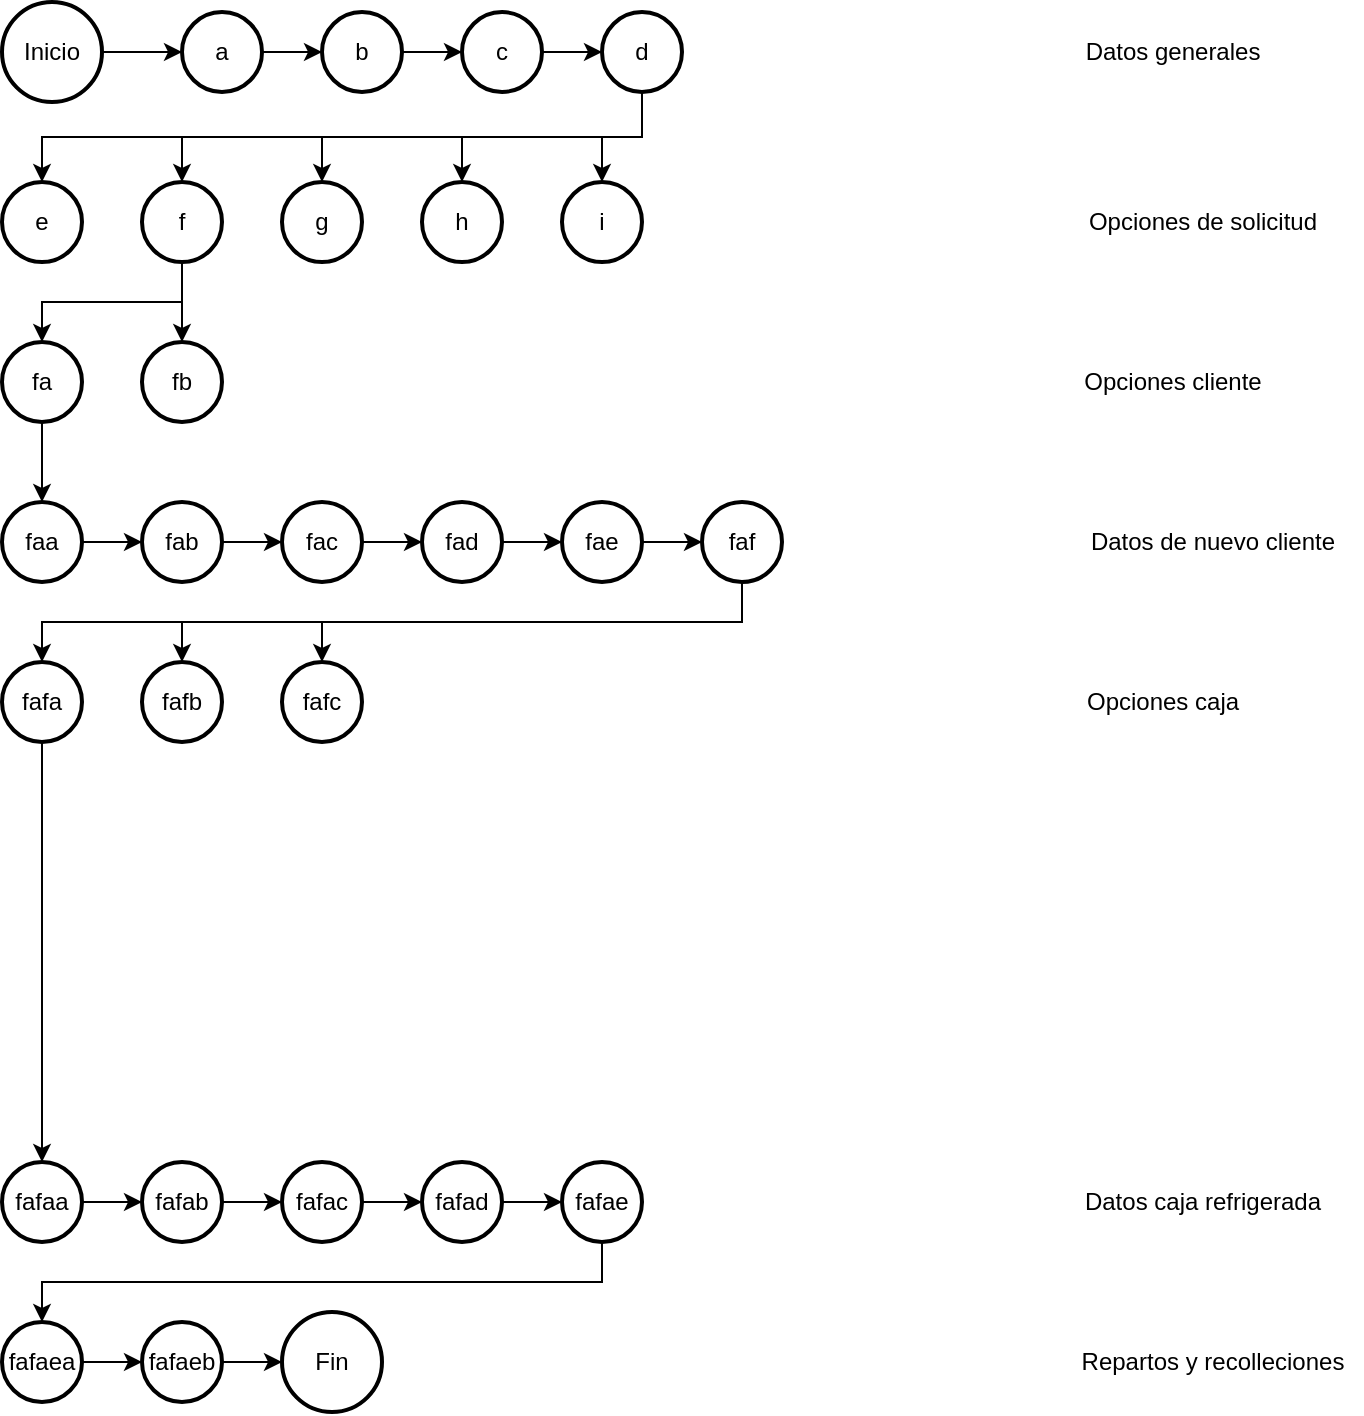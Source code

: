 <mxfile version="24.0.2" type="github">
  <diagram id="C5RBs43oDa-KdzZeNtuy" name="Page-1">
    <mxGraphModel dx="954" dy="600" grid="1" gridSize="10" guides="1" tooltips="1" connect="1" arrows="1" fold="1" page="1" pageScale="1" pageWidth="827" pageHeight="1169" math="0" shadow="0">
      <root>
        <mxCell id="WIyWlLk6GJQsqaUBKTNV-0" />
        <mxCell id="WIyWlLk6GJQsqaUBKTNV-1" parent="WIyWlLk6GJQsqaUBKTNV-0" />
        <mxCell id="kJbfXXknzUnMRFL8Soi2-0" value="Inicio" style="strokeWidth=2;html=1;shape=mxgraph.flowchart.start_2;whiteSpace=wrap;" vertex="1" parent="WIyWlLk6GJQsqaUBKTNV-1">
          <mxGeometry x="30" y="30" width="50" height="50" as="geometry" />
        </mxCell>
        <mxCell id="kJbfXXknzUnMRFL8Soi2-1" value="a" style="strokeWidth=2;html=1;shape=mxgraph.flowchart.start_2;whiteSpace=wrap;" vertex="1" parent="WIyWlLk6GJQsqaUBKTNV-1">
          <mxGeometry x="120" y="35" width="40" height="40" as="geometry" />
        </mxCell>
        <mxCell id="kJbfXXknzUnMRFL8Soi2-2" value="b" style="strokeWidth=2;html=1;shape=mxgraph.flowchart.start_2;whiteSpace=wrap;" vertex="1" parent="WIyWlLk6GJQsqaUBKTNV-1">
          <mxGeometry x="190" y="35" width="40" height="40" as="geometry" />
        </mxCell>
        <mxCell id="kJbfXXknzUnMRFL8Soi2-3" value="c" style="strokeWidth=2;html=1;shape=mxgraph.flowchart.start_2;whiteSpace=wrap;" vertex="1" parent="WIyWlLk6GJQsqaUBKTNV-1">
          <mxGeometry x="260" y="35" width="40" height="40" as="geometry" />
        </mxCell>
        <mxCell id="kJbfXXknzUnMRFL8Soi2-4" value="d" style="strokeWidth=2;html=1;shape=mxgraph.flowchart.start_2;whiteSpace=wrap;" vertex="1" parent="WIyWlLk6GJQsqaUBKTNV-1">
          <mxGeometry x="330" y="35" width="40" height="40" as="geometry" />
        </mxCell>
        <mxCell id="kJbfXXknzUnMRFL8Soi2-5" style="edgeStyle=orthogonalEdgeStyle;rounded=0;orthogonalLoop=1;jettySize=auto;html=1;exitX=1;exitY=0.5;exitDx=0;exitDy=0;exitPerimeter=0;entryX=0;entryY=0.5;entryDx=0;entryDy=0;entryPerimeter=0;" edge="1" parent="WIyWlLk6GJQsqaUBKTNV-1" source="kJbfXXknzUnMRFL8Soi2-0" target="kJbfXXknzUnMRFL8Soi2-1">
          <mxGeometry relative="1" as="geometry" />
        </mxCell>
        <mxCell id="kJbfXXknzUnMRFL8Soi2-6" style="edgeStyle=orthogonalEdgeStyle;rounded=0;orthogonalLoop=1;jettySize=auto;html=1;exitX=1;exitY=0.5;exitDx=0;exitDy=0;exitPerimeter=0;entryX=0;entryY=0.5;entryDx=0;entryDy=0;entryPerimeter=0;" edge="1" parent="WIyWlLk6GJQsqaUBKTNV-1" source="kJbfXXknzUnMRFL8Soi2-1" target="kJbfXXknzUnMRFL8Soi2-2">
          <mxGeometry relative="1" as="geometry" />
        </mxCell>
        <mxCell id="kJbfXXknzUnMRFL8Soi2-7" style="edgeStyle=orthogonalEdgeStyle;rounded=0;orthogonalLoop=1;jettySize=auto;html=1;exitX=1;exitY=0.5;exitDx=0;exitDy=0;exitPerimeter=0;entryX=0;entryY=0.5;entryDx=0;entryDy=0;entryPerimeter=0;" edge="1" parent="WIyWlLk6GJQsqaUBKTNV-1" source="kJbfXXknzUnMRFL8Soi2-2" target="kJbfXXknzUnMRFL8Soi2-3">
          <mxGeometry relative="1" as="geometry" />
        </mxCell>
        <mxCell id="kJbfXXknzUnMRFL8Soi2-8" style="edgeStyle=orthogonalEdgeStyle;rounded=0;orthogonalLoop=1;jettySize=auto;html=1;exitX=1;exitY=0.5;exitDx=0;exitDy=0;exitPerimeter=0;entryX=0;entryY=0.5;entryDx=0;entryDy=0;entryPerimeter=0;" edge="1" parent="WIyWlLk6GJQsqaUBKTNV-1" source="kJbfXXknzUnMRFL8Soi2-3" target="kJbfXXknzUnMRFL8Soi2-4">
          <mxGeometry relative="1" as="geometry" />
        </mxCell>
        <mxCell id="kJbfXXknzUnMRFL8Soi2-9" value="e" style="strokeWidth=2;html=1;shape=mxgraph.flowchart.start_2;whiteSpace=wrap;" vertex="1" parent="WIyWlLk6GJQsqaUBKTNV-1">
          <mxGeometry x="30" y="120" width="40" height="40" as="geometry" />
        </mxCell>
        <mxCell id="kJbfXXknzUnMRFL8Soi2-10" value="f" style="strokeWidth=2;html=1;shape=mxgraph.flowchart.start_2;whiteSpace=wrap;" vertex="1" parent="WIyWlLk6GJQsqaUBKTNV-1">
          <mxGeometry x="100" y="120" width="40" height="40" as="geometry" />
        </mxCell>
        <mxCell id="kJbfXXknzUnMRFL8Soi2-11" value="g" style="strokeWidth=2;html=1;shape=mxgraph.flowchart.start_2;whiteSpace=wrap;" vertex="1" parent="WIyWlLk6GJQsqaUBKTNV-1">
          <mxGeometry x="170" y="120" width="40" height="40" as="geometry" />
        </mxCell>
        <mxCell id="kJbfXXknzUnMRFL8Soi2-12" value="h" style="strokeWidth=2;html=1;shape=mxgraph.flowchart.start_2;whiteSpace=wrap;" vertex="1" parent="WIyWlLk6GJQsqaUBKTNV-1">
          <mxGeometry x="240" y="120" width="40" height="40" as="geometry" />
        </mxCell>
        <mxCell id="kJbfXXknzUnMRFL8Soi2-13" value="i" style="strokeWidth=2;html=1;shape=mxgraph.flowchart.start_2;whiteSpace=wrap;" vertex="1" parent="WIyWlLk6GJQsqaUBKTNV-1">
          <mxGeometry x="310" y="120" width="40" height="40" as="geometry" />
        </mxCell>
        <mxCell id="kJbfXXknzUnMRFL8Soi2-14" style="edgeStyle=orthogonalEdgeStyle;rounded=0;orthogonalLoop=1;jettySize=auto;html=1;exitX=0.5;exitY=1;exitDx=0;exitDy=0;exitPerimeter=0;entryX=0.5;entryY=0;entryDx=0;entryDy=0;entryPerimeter=0;" edge="1" parent="WIyWlLk6GJQsqaUBKTNV-1" source="kJbfXXknzUnMRFL8Soi2-4" target="kJbfXXknzUnMRFL8Soi2-9">
          <mxGeometry relative="1" as="geometry" />
        </mxCell>
        <mxCell id="kJbfXXknzUnMRFL8Soi2-15" style="edgeStyle=orthogonalEdgeStyle;rounded=0;orthogonalLoop=1;jettySize=auto;html=1;exitX=0.5;exitY=1;exitDx=0;exitDy=0;exitPerimeter=0;entryX=0.5;entryY=0;entryDx=0;entryDy=0;entryPerimeter=0;" edge="1" parent="WIyWlLk6GJQsqaUBKTNV-1" source="kJbfXXknzUnMRFL8Soi2-4" target="kJbfXXknzUnMRFL8Soi2-10">
          <mxGeometry relative="1" as="geometry" />
        </mxCell>
        <mxCell id="kJbfXXknzUnMRFL8Soi2-16" style="edgeStyle=orthogonalEdgeStyle;rounded=0;orthogonalLoop=1;jettySize=auto;html=1;exitX=0.5;exitY=1;exitDx=0;exitDy=0;exitPerimeter=0;entryX=0.5;entryY=0;entryDx=0;entryDy=0;entryPerimeter=0;" edge="1" parent="WIyWlLk6GJQsqaUBKTNV-1" source="kJbfXXknzUnMRFL8Soi2-4" target="kJbfXXknzUnMRFL8Soi2-11">
          <mxGeometry relative="1" as="geometry" />
        </mxCell>
        <mxCell id="kJbfXXknzUnMRFL8Soi2-17" style="edgeStyle=orthogonalEdgeStyle;rounded=0;orthogonalLoop=1;jettySize=auto;html=1;exitX=0.5;exitY=1;exitDx=0;exitDy=0;exitPerimeter=0;entryX=0.5;entryY=0;entryDx=0;entryDy=0;entryPerimeter=0;" edge="1" parent="WIyWlLk6GJQsqaUBKTNV-1" source="kJbfXXknzUnMRFL8Soi2-4" target="kJbfXXknzUnMRFL8Soi2-12">
          <mxGeometry relative="1" as="geometry" />
        </mxCell>
        <mxCell id="kJbfXXknzUnMRFL8Soi2-18" style="edgeStyle=orthogonalEdgeStyle;rounded=0;orthogonalLoop=1;jettySize=auto;html=1;exitX=0.5;exitY=1;exitDx=0;exitDy=0;exitPerimeter=0;entryX=0.5;entryY=0;entryDx=0;entryDy=0;entryPerimeter=0;" edge="1" parent="WIyWlLk6GJQsqaUBKTNV-1" source="kJbfXXknzUnMRFL8Soi2-4" target="kJbfXXknzUnMRFL8Soi2-13">
          <mxGeometry relative="1" as="geometry" />
        </mxCell>
        <mxCell id="kJbfXXknzUnMRFL8Soi2-19" value="fa" style="strokeWidth=2;html=1;shape=mxgraph.flowchart.start_2;whiteSpace=wrap;" vertex="1" parent="WIyWlLk6GJQsqaUBKTNV-1">
          <mxGeometry x="30" y="200" width="40" height="40" as="geometry" />
        </mxCell>
        <mxCell id="kJbfXXknzUnMRFL8Soi2-20" value="fb" style="strokeWidth=2;html=1;shape=mxgraph.flowchart.start_2;whiteSpace=wrap;" vertex="1" parent="WIyWlLk6GJQsqaUBKTNV-1">
          <mxGeometry x="100" y="200" width="40" height="40" as="geometry" />
        </mxCell>
        <mxCell id="kJbfXXknzUnMRFL8Soi2-21" value="Datos generales" style="text;html=1;align=center;verticalAlign=middle;resizable=0;points=[];autosize=1;strokeColor=none;fillColor=none;" vertex="1" parent="WIyWlLk6GJQsqaUBKTNV-1">
          <mxGeometry x="560" y="40" width="110" height="30" as="geometry" />
        </mxCell>
        <mxCell id="kJbfXXknzUnMRFL8Soi2-22" value="Opciones de solicitud" style="text;html=1;align=center;verticalAlign=middle;resizable=0;points=[];autosize=1;strokeColor=none;fillColor=none;" vertex="1" parent="WIyWlLk6GJQsqaUBKTNV-1">
          <mxGeometry x="560" y="125" width="140" height="30" as="geometry" />
        </mxCell>
        <mxCell id="kJbfXXknzUnMRFL8Soi2-23" value="Opciones cliente" style="text;html=1;align=center;verticalAlign=middle;resizable=0;points=[];autosize=1;strokeColor=none;fillColor=none;" vertex="1" parent="WIyWlLk6GJQsqaUBKTNV-1">
          <mxGeometry x="560" y="205" width="110" height="30" as="geometry" />
        </mxCell>
        <mxCell id="kJbfXXknzUnMRFL8Soi2-24" style="edgeStyle=orthogonalEdgeStyle;rounded=0;orthogonalLoop=1;jettySize=auto;html=1;exitX=0.5;exitY=1;exitDx=0;exitDy=0;exitPerimeter=0;entryX=0.5;entryY=0;entryDx=0;entryDy=0;entryPerimeter=0;" edge="1" parent="WIyWlLk6GJQsqaUBKTNV-1" source="kJbfXXknzUnMRFL8Soi2-10" target="kJbfXXknzUnMRFL8Soi2-19">
          <mxGeometry relative="1" as="geometry">
            <Array as="points">
              <mxPoint x="120" y="180" />
              <mxPoint x="50" y="180" />
            </Array>
          </mxGeometry>
        </mxCell>
        <mxCell id="kJbfXXknzUnMRFL8Soi2-25" style="edgeStyle=orthogonalEdgeStyle;rounded=0;orthogonalLoop=1;jettySize=auto;html=1;exitX=0.5;exitY=1;exitDx=0;exitDy=0;exitPerimeter=0;entryX=0.5;entryY=0;entryDx=0;entryDy=0;entryPerimeter=0;" edge="1" parent="WIyWlLk6GJQsqaUBKTNV-1" source="kJbfXXknzUnMRFL8Soi2-10" target="kJbfXXknzUnMRFL8Soi2-20">
          <mxGeometry relative="1" as="geometry" />
        </mxCell>
        <mxCell id="kJbfXXknzUnMRFL8Soi2-26" value="faa" style="strokeWidth=2;html=1;shape=mxgraph.flowchart.start_2;whiteSpace=wrap;" vertex="1" parent="WIyWlLk6GJQsqaUBKTNV-1">
          <mxGeometry x="30" y="280" width="40" height="40" as="geometry" />
        </mxCell>
        <mxCell id="kJbfXXknzUnMRFL8Soi2-27" value="fab" style="strokeWidth=2;html=1;shape=mxgraph.flowchart.start_2;whiteSpace=wrap;" vertex="1" parent="WIyWlLk6GJQsqaUBKTNV-1">
          <mxGeometry x="100" y="280" width="40" height="40" as="geometry" />
        </mxCell>
        <mxCell id="kJbfXXknzUnMRFL8Soi2-28" value="fac" style="strokeWidth=2;html=1;shape=mxgraph.flowchart.start_2;whiteSpace=wrap;" vertex="1" parent="WIyWlLk6GJQsqaUBKTNV-1">
          <mxGeometry x="170" y="280" width="40" height="40" as="geometry" />
        </mxCell>
        <mxCell id="kJbfXXknzUnMRFL8Soi2-29" value="fad" style="strokeWidth=2;html=1;shape=mxgraph.flowchart.start_2;whiteSpace=wrap;" vertex="1" parent="WIyWlLk6GJQsqaUBKTNV-1">
          <mxGeometry x="240" y="280" width="40" height="40" as="geometry" />
        </mxCell>
        <mxCell id="kJbfXXknzUnMRFL8Soi2-30" value="fae" style="strokeWidth=2;html=1;shape=mxgraph.flowchart.start_2;whiteSpace=wrap;" vertex="1" parent="WIyWlLk6GJQsqaUBKTNV-1">
          <mxGeometry x="310" y="280" width="40" height="40" as="geometry" />
        </mxCell>
        <mxCell id="kJbfXXknzUnMRFL8Soi2-31" value="faf" style="strokeWidth=2;html=1;shape=mxgraph.flowchart.start_2;whiteSpace=wrap;" vertex="1" parent="WIyWlLk6GJQsqaUBKTNV-1">
          <mxGeometry x="380" y="280" width="40" height="40" as="geometry" />
        </mxCell>
        <mxCell id="kJbfXXknzUnMRFL8Soi2-33" value="fafa" style="strokeWidth=2;html=1;shape=mxgraph.flowchart.start_2;whiteSpace=wrap;" vertex="1" parent="WIyWlLk6GJQsqaUBKTNV-1">
          <mxGeometry x="30" y="360" width="40" height="40" as="geometry" />
        </mxCell>
        <mxCell id="kJbfXXknzUnMRFL8Soi2-34" value="fafb" style="strokeWidth=2;html=1;shape=mxgraph.flowchart.start_2;whiteSpace=wrap;" vertex="1" parent="WIyWlLk6GJQsqaUBKTNV-1">
          <mxGeometry x="100" y="360" width="40" height="40" as="geometry" />
        </mxCell>
        <mxCell id="kJbfXXknzUnMRFL8Soi2-35" value="fafc" style="strokeWidth=2;html=1;shape=mxgraph.flowchart.start_2;whiteSpace=wrap;" vertex="1" parent="WIyWlLk6GJQsqaUBKTNV-1">
          <mxGeometry x="170" y="360" width="40" height="40" as="geometry" />
        </mxCell>
        <mxCell id="kJbfXXknzUnMRFL8Soi2-36" style="edgeStyle=orthogonalEdgeStyle;rounded=0;orthogonalLoop=1;jettySize=auto;html=1;exitX=0.5;exitY=1;exitDx=0;exitDy=0;exitPerimeter=0;entryX=0.5;entryY=0;entryDx=0;entryDy=0;entryPerimeter=0;" edge="1" parent="WIyWlLk6GJQsqaUBKTNV-1" source="kJbfXXknzUnMRFL8Soi2-19" target="kJbfXXknzUnMRFL8Soi2-26">
          <mxGeometry relative="1" as="geometry" />
        </mxCell>
        <mxCell id="kJbfXXknzUnMRFL8Soi2-37" style="edgeStyle=orthogonalEdgeStyle;rounded=0;orthogonalLoop=1;jettySize=auto;html=1;exitX=1;exitY=0.5;exitDx=0;exitDy=0;exitPerimeter=0;entryX=0;entryY=0.5;entryDx=0;entryDy=0;entryPerimeter=0;" edge="1" parent="WIyWlLk6GJQsqaUBKTNV-1" source="kJbfXXknzUnMRFL8Soi2-26" target="kJbfXXknzUnMRFL8Soi2-27">
          <mxGeometry relative="1" as="geometry" />
        </mxCell>
        <mxCell id="kJbfXXknzUnMRFL8Soi2-38" style="edgeStyle=orthogonalEdgeStyle;rounded=0;orthogonalLoop=1;jettySize=auto;html=1;exitX=1;exitY=0.5;exitDx=0;exitDy=0;exitPerimeter=0;entryX=0;entryY=0.5;entryDx=0;entryDy=0;entryPerimeter=0;" edge="1" parent="WIyWlLk6GJQsqaUBKTNV-1" source="kJbfXXknzUnMRFL8Soi2-27" target="kJbfXXknzUnMRFL8Soi2-28">
          <mxGeometry relative="1" as="geometry" />
        </mxCell>
        <mxCell id="kJbfXXknzUnMRFL8Soi2-39" style="edgeStyle=orthogonalEdgeStyle;rounded=0;orthogonalLoop=1;jettySize=auto;html=1;exitX=1;exitY=0.5;exitDx=0;exitDy=0;exitPerimeter=0;entryX=0;entryY=0.5;entryDx=0;entryDy=0;entryPerimeter=0;" edge="1" parent="WIyWlLk6GJQsqaUBKTNV-1" source="kJbfXXknzUnMRFL8Soi2-28" target="kJbfXXknzUnMRFL8Soi2-29">
          <mxGeometry relative="1" as="geometry" />
        </mxCell>
        <mxCell id="kJbfXXknzUnMRFL8Soi2-40" style="edgeStyle=orthogonalEdgeStyle;rounded=0;orthogonalLoop=1;jettySize=auto;html=1;exitX=1;exitY=0.5;exitDx=0;exitDy=0;exitPerimeter=0;entryX=0;entryY=0.5;entryDx=0;entryDy=0;entryPerimeter=0;" edge="1" parent="WIyWlLk6GJQsqaUBKTNV-1" source="kJbfXXknzUnMRFL8Soi2-29" target="kJbfXXknzUnMRFL8Soi2-30">
          <mxGeometry relative="1" as="geometry" />
        </mxCell>
        <mxCell id="kJbfXXknzUnMRFL8Soi2-41" style="edgeStyle=orthogonalEdgeStyle;rounded=0;orthogonalLoop=1;jettySize=auto;html=1;exitX=1;exitY=0.5;exitDx=0;exitDy=0;exitPerimeter=0;entryX=0;entryY=0.5;entryDx=0;entryDy=0;entryPerimeter=0;" edge="1" parent="WIyWlLk6GJQsqaUBKTNV-1" source="kJbfXXknzUnMRFL8Soi2-30" target="kJbfXXknzUnMRFL8Soi2-31">
          <mxGeometry relative="1" as="geometry" />
        </mxCell>
        <mxCell id="kJbfXXknzUnMRFL8Soi2-43" style="edgeStyle=orthogonalEdgeStyle;rounded=0;orthogonalLoop=1;jettySize=auto;html=1;exitX=0.5;exitY=1;exitDx=0;exitDy=0;exitPerimeter=0;entryX=0.5;entryY=0;entryDx=0;entryDy=0;entryPerimeter=0;" edge="1" parent="WIyWlLk6GJQsqaUBKTNV-1" source="kJbfXXknzUnMRFL8Soi2-31" target="kJbfXXknzUnMRFL8Soi2-33">
          <mxGeometry relative="1" as="geometry" />
        </mxCell>
        <mxCell id="kJbfXXknzUnMRFL8Soi2-44" style="edgeStyle=orthogonalEdgeStyle;rounded=0;orthogonalLoop=1;jettySize=auto;html=1;exitX=0.5;exitY=1;exitDx=0;exitDy=0;exitPerimeter=0;entryX=0.5;entryY=0;entryDx=0;entryDy=0;entryPerimeter=0;" edge="1" parent="WIyWlLk6GJQsqaUBKTNV-1" source="kJbfXXknzUnMRFL8Soi2-31" target="kJbfXXknzUnMRFL8Soi2-34">
          <mxGeometry relative="1" as="geometry" />
        </mxCell>
        <mxCell id="kJbfXXknzUnMRFL8Soi2-45" style="edgeStyle=orthogonalEdgeStyle;rounded=0;orthogonalLoop=1;jettySize=auto;html=1;exitX=0.5;exitY=1;exitDx=0;exitDy=0;exitPerimeter=0;entryX=0.5;entryY=0;entryDx=0;entryDy=0;entryPerimeter=0;" edge="1" parent="WIyWlLk6GJQsqaUBKTNV-1" source="kJbfXXknzUnMRFL8Soi2-31" target="kJbfXXknzUnMRFL8Soi2-35">
          <mxGeometry relative="1" as="geometry" />
        </mxCell>
        <mxCell id="kJbfXXknzUnMRFL8Soi2-47" value="Opciones caja" style="text;html=1;align=center;verticalAlign=middle;resizable=0;points=[];autosize=1;strokeColor=none;fillColor=none;" vertex="1" parent="WIyWlLk6GJQsqaUBKTNV-1">
          <mxGeometry x="560" y="365" width="100" height="30" as="geometry" />
        </mxCell>
        <mxCell id="kJbfXXknzUnMRFL8Soi2-49" value="fafaa" style="strokeWidth=2;html=1;shape=mxgraph.flowchart.start_2;whiteSpace=wrap;" vertex="1" parent="WIyWlLk6GJQsqaUBKTNV-1">
          <mxGeometry x="30" y="610" width="40" height="40" as="geometry" />
        </mxCell>
        <mxCell id="kJbfXXknzUnMRFL8Soi2-50" value="fafab" style="strokeWidth=2;html=1;shape=mxgraph.flowchart.start_2;whiteSpace=wrap;" vertex="1" parent="WIyWlLk6GJQsqaUBKTNV-1">
          <mxGeometry x="100" y="610" width="40" height="40" as="geometry" />
        </mxCell>
        <mxCell id="kJbfXXknzUnMRFL8Soi2-51" value="fafac" style="strokeWidth=2;html=1;shape=mxgraph.flowchart.start_2;whiteSpace=wrap;" vertex="1" parent="WIyWlLk6GJQsqaUBKTNV-1">
          <mxGeometry x="170" y="610" width="40" height="40" as="geometry" />
        </mxCell>
        <mxCell id="kJbfXXknzUnMRFL8Soi2-52" value="fafad" style="strokeWidth=2;html=1;shape=mxgraph.flowchart.start_2;whiteSpace=wrap;" vertex="1" parent="WIyWlLk6GJQsqaUBKTNV-1">
          <mxGeometry x="240" y="610" width="40" height="40" as="geometry" />
        </mxCell>
        <mxCell id="kJbfXXknzUnMRFL8Soi2-53" value="fafae" style="strokeWidth=2;html=1;shape=mxgraph.flowchart.start_2;whiteSpace=wrap;" vertex="1" parent="WIyWlLk6GJQsqaUBKTNV-1">
          <mxGeometry x="310" y="610" width="40" height="40" as="geometry" />
        </mxCell>
        <mxCell id="kJbfXXknzUnMRFL8Soi2-55" value="Datos de nuevo cliente" style="text;html=1;align=center;verticalAlign=middle;resizable=0;points=[];autosize=1;strokeColor=none;fillColor=none;" vertex="1" parent="WIyWlLk6GJQsqaUBKTNV-1">
          <mxGeometry x="560" y="285" width="150" height="30" as="geometry" />
        </mxCell>
        <mxCell id="kJbfXXknzUnMRFL8Soi2-56" style="edgeStyle=orthogonalEdgeStyle;rounded=0;orthogonalLoop=1;jettySize=auto;html=1;exitX=0.5;exitY=1;exitDx=0;exitDy=0;exitPerimeter=0;entryX=0.5;entryY=0;entryDx=0;entryDy=0;entryPerimeter=0;" edge="1" parent="WIyWlLk6GJQsqaUBKTNV-1" source="kJbfXXknzUnMRFL8Soi2-33" target="kJbfXXknzUnMRFL8Soi2-49">
          <mxGeometry relative="1" as="geometry" />
        </mxCell>
        <mxCell id="kJbfXXknzUnMRFL8Soi2-58" style="edgeStyle=orthogonalEdgeStyle;rounded=0;orthogonalLoop=1;jettySize=auto;html=1;exitX=1;exitY=0.5;exitDx=0;exitDy=0;exitPerimeter=0;entryX=0;entryY=0.5;entryDx=0;entryDy=0;entryPerimeter=0;" edge="1" parent="WIyWlLk6GJQsqaUBKTNV-1" source="kJbfXXknzUnMRFL8Soi2-49" target="kJbfXXknzUnMRFL8Soi2-50">
          <mxGeometry relative="1" as="geometry" />
        </mxCell>
        <mxCell id="kJbfXXknzUnMRFL8Soi2-59" style="edgeStyle=orthogonalEdgeStyle;rounded=0;orthogonalLoop=1;jettySize=auto;html=1;exitX=1;exitY=0.5;exitDx=0;exitDy=0;exitPerimeter=0;entryX=0;entryY=0.5;entryDx=0;entryDy=0;entryPerimeter=0;" edge="1" parent="WIyWlLk6GJQsqaUBKTNV-1" source="kJbfXXknzUnMRFL8Soi2-50" target="kJbfXXknzUnMRFL8Soi2-51">
          <mxGeometry relative="1" as="geometry" />
        </mxCell>
        <mxCell id="kJbfXXknzUnMRFL8Soi2-60" style="edgeStyle=orthogonalEdgeStyle;rounded=0;orthogonalLoop=1;jettySize=auto;html=1;exitX=1;exitY=0.5;exitDx=0;exitDy=0;exitPerimeter=0;entryX=0;entryY=0.5;entryDx=0;entryDy=0;entryPerimeter=0;" edge="1" parent="WIyWlLk6GJQsqaUBKTNV-1" source="kJbfXXknzUnMRFL8Soi2-51" target="kJbfXXknzUnMRFL8Soi2-52">
          <mxGeometry relative="1" as="geometry" />
        </mxCell>
        <mxCell id="kJbfXXknzUnMRFL8Soi2-61" style="edgeStyle=orthogonalEdgeStyle;rounded=0;orthogonalLoop=1;jettySize=auto;html=1;exitX=1;exitY=0.5;exitDx=0;exitDy=0;exitPerimeter=0;entryX=0;entryY=0.5;entryDx=0;entryDy=0;entryPerimeter=0;" edge="1" parent="WIyWlLk6GJQsqaUBKTNV-1" source="kJbfXXknzUnMRFL8Soi2-52" target="kJbfXXknzUnMRFL8Soi2-53">
          <mxGeometry relative="1" as="geometry" />
        </mxCell>
        <mxCell id="kJbfXXknzUnMRFL8Soi2-63" value="fafaea" style="strokeWidth=2;html=1;shape=mxgraph.flowchart.start_2;whiteSpace=wrap;" vertex="1" parent="WIyWlLk6GJQsqaUBKTNV-1">
          <mxGeometry x="30" y="690" width="40" height="40" as="geometry" />
        </mxCell>
        <mxCell id="kJbfXXknzUnMRFL8Soi2-64" value="fafaeb" style="strokeWidth=2;html=1;shape=mxgraph.flowchart.start_2;whiteSpace=wrap;" vertex="1" parent="WIyWlLk6GJQsqaUBKTNV-1">
          <mxGeometry x="100" y="690" width="40" height="40" as="geometry" />
        </mxCell>
        <mxCell id="kJbfXXknzUnMRFL8Soi2-65" style="edgeStyle=orthogonalEdgeStyle;rounded=0;orthogonalLoop=1;jettySize=auto;html=1;exitX=0.5;exitY=1;exitDx=0;exitDy=0;exitPerimeter=0;entryX=0.5;entryY=0;entryDx=0;entryDy=0;entryPerimeter=0;" edge="1" parent="WIyWlLk6GJQsqaUBKTNV-1" source="kJbfXXknzUnMRFL8Soi2-53" target="kJbfXXknzUnMRFL8Soi2-63">
          <mxGeometry relative="1" as="geometry" />
        </mxCell>
        <mxCell id="kJbfXXknzUnMRFL8Soi2-67" value="Datos caja refrigerada" style="text;html=1;align=center;verticalAlign=middle;resizable=0;points=[];autosize=1;strokeColor=none;fillColor=none;" vertex="1" parent="WIyWlLk6GJQsqaUBKTNV-1">
          <mxGeometry x="560" y="615" width="140" height="30" as="geometry" />
        </mxCell>
        <mxCell id="kJbfXXknzUnMRFL8Soi2-68" style="edgeStyle=orthogonalEdgeStyle;rounded=0;orthogonalLoop=1;jettySize=auto;html=1;exitX=1;exitY=0.5;exitDx=0;exitDy=0;exitPerimeter=0;entryX=0;entryY=0.5;entryDx=0;entryDy=0;entryPerimeter=0;" edge="1" parent="WIyWlLk6GJQsqaUBKTNV-1" source="kJbfXXknzUnMRFL8Soi2-63" target="kJbfXXknzUnMRFL8Soi2-64">
          <mxGeometry relative="1" as="geometry" />
        </mxCell>
        <mxCell id="kJbfXXknzUnMRFL8Soi2-69" value="Fin" style="strokeWidth=2;html=1;shape=mxgraph.flowchart.start_2;whiteSpace=wrap;" vertex="1" parent="WIyWlLk6GJQsqaUBKTNV-1">
          <mxGeometry x="170" y="685" width="50" height="50" as="geometry" />
        </mxCell>
        <mxCell id="kJbfXXknzUnMRFL8Soi2-70" style="edgeStyle=orthogonalEdgeStyle;rounded=0;orthogonalLoop=1;jettySize=auto;html=1;exitX=1;exitY=0.5;exitDx=0;exitDy=0;exitPerimeter=0;entryX=0;entryY=0.5;entryDx=0;entryDy=0;entryPerimeter=0;" edge="1" parent="WIyWlLk6GJQsqaUBKTNV-1" source="kJbfXXknzUnMRFL8Soi2-64" target="kJbfXXknzUnMRFL8Soi2-69">
          <mxGeometry relative="1" as="geometry" />
        </mxCell>
        <mxCell id="kJbfXXknzUnMRFL8Soi2-71" value="Repartos y recolleciones" style="text;html=1;align=center;verticalAlign=middle;resizable=0;points=[];autosize=1;strokeColor=none;fillColor=none;" vertex="1" parent="WIyWlLk6GJQsqaUBKTNV-1">
          <mxGeometry x="560" y="695" width="150" height="30" as="geometry" />
        </mxCell>
      </root>
    </mxGraphModel>
  </diagram>
</mxfile>
